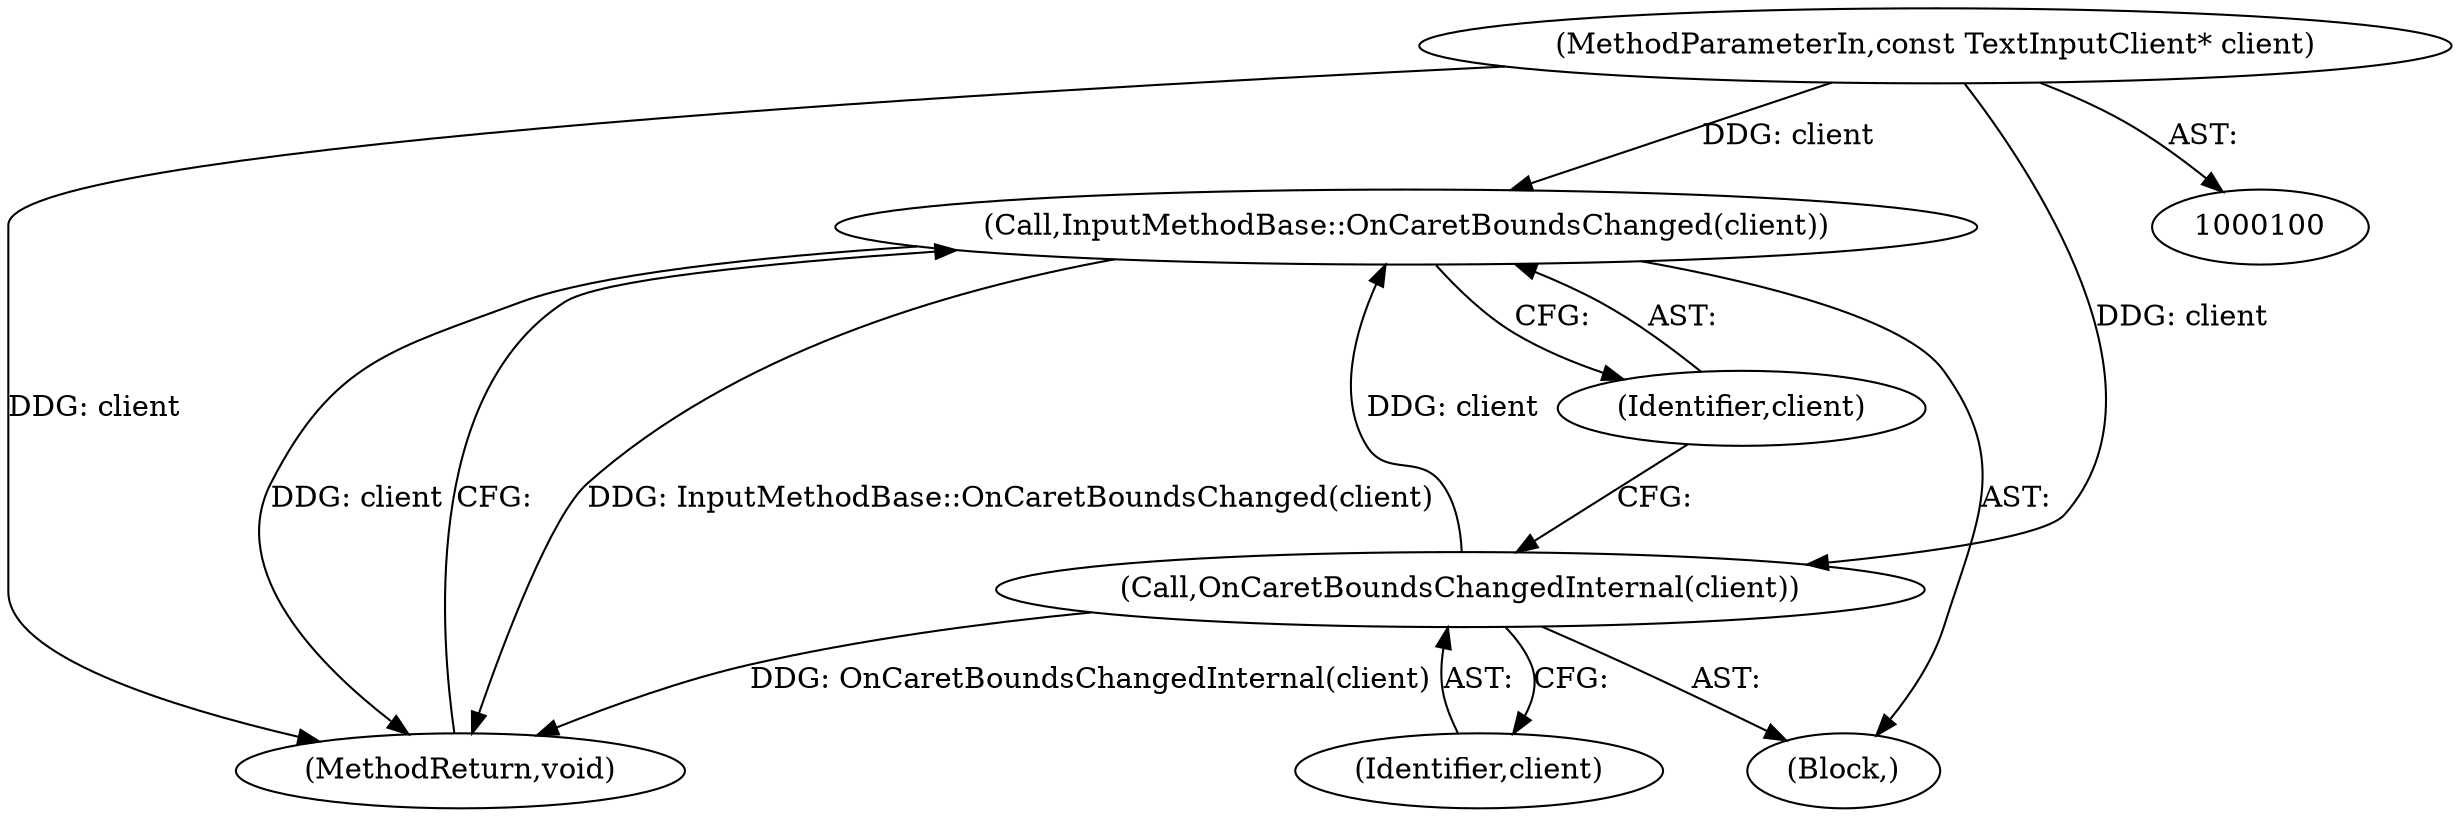 digraph "0_Chrome_364fb6e517fc4fbc8196a4afba4f77b3d5300c3e_3@pointer" {
"1000105" [label="(Call,InputMethodBase::OnCaretBoundsChanged(client))"];
"1000103" [label="(Call,OnCaretBoundsChangedInternal(client))"];
"1000101" [label="(MethodParameterIn,const TextInputClient* client)"];
"1000104" [label="(Identifier,client)"];
"1000107" [label="(MethodReturn,void)"];
"1000105" [label="(Call,InputMethodBase::OnCaretBoundsChanged(client))"];
"1000103" [label="(Call,OnCaretBoundsChangedInternal(client))"];
"1000106" [label="(Identifier,client)"];
"1000102" [label="(Block,)"];
"1000101" [label="(MethodParameterIn,const TextInputClient* client)"];
"1000105" -> "1000102"  [label="AST: "];
"1000105" -> "1000106"  [label="CFG: "];
"1000106" -> "1000105"  [label="AST: "];
"1000107" -> "1000105"  [label="CFG: "];
"1000105" -> "1000107"  [label="DDG: InputMethodBase::OnCaretBoundsChanged(client)"];
"1000105" -> "1000107"  [label="DDG: client"];
"1000103" -> "1000105"  [label="DDG: client"];
"1000101" -> "1000105"  [label="DDG: client"];
"1000103" -> "1000102"  [label="AST: "];
"1000103" -> "1000104"  [label="CFG: "];
"1000104" -> "1000103"  [label="AST: "];
"1000106" -> "1000103"  [label="CFG: "];
"1000103" -> "1000107"  [label="DDG: OnCaretBoundsChangedInternal(client)"];
"1000101" -> "1000103"  [label="DDG: client"];
"1000101" -> "1000100"  [label="AST: "];
"1000101" -> "1000107"  [label="DDG: client"];
}
